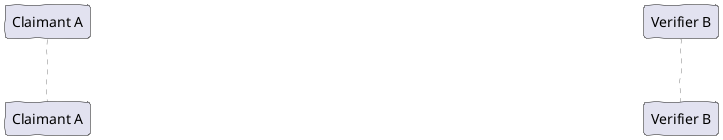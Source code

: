 @startuml

participant "Claimant A" as C
participant "Verifier B" as V

skinparam backgroundColor transparent
skinparam handwritten true

skinparam sequence {
ArrowColor White
ArrowFontName Rufscript
ArrowFontSize 22
ArrowFontColor White
  
LifeLineBorderColor Grey
LifeLineBackgroundColor #A9DCDF

ParticipantBorderColor White
ParticipantBackgroundColor #111111
ParticipantFontName Rufscript
ParticipantFontSize 24
ParticipantFontColor White
}

C -> V: "I'm A and here's a fresh evidence that proves my identity!"

@enduml
